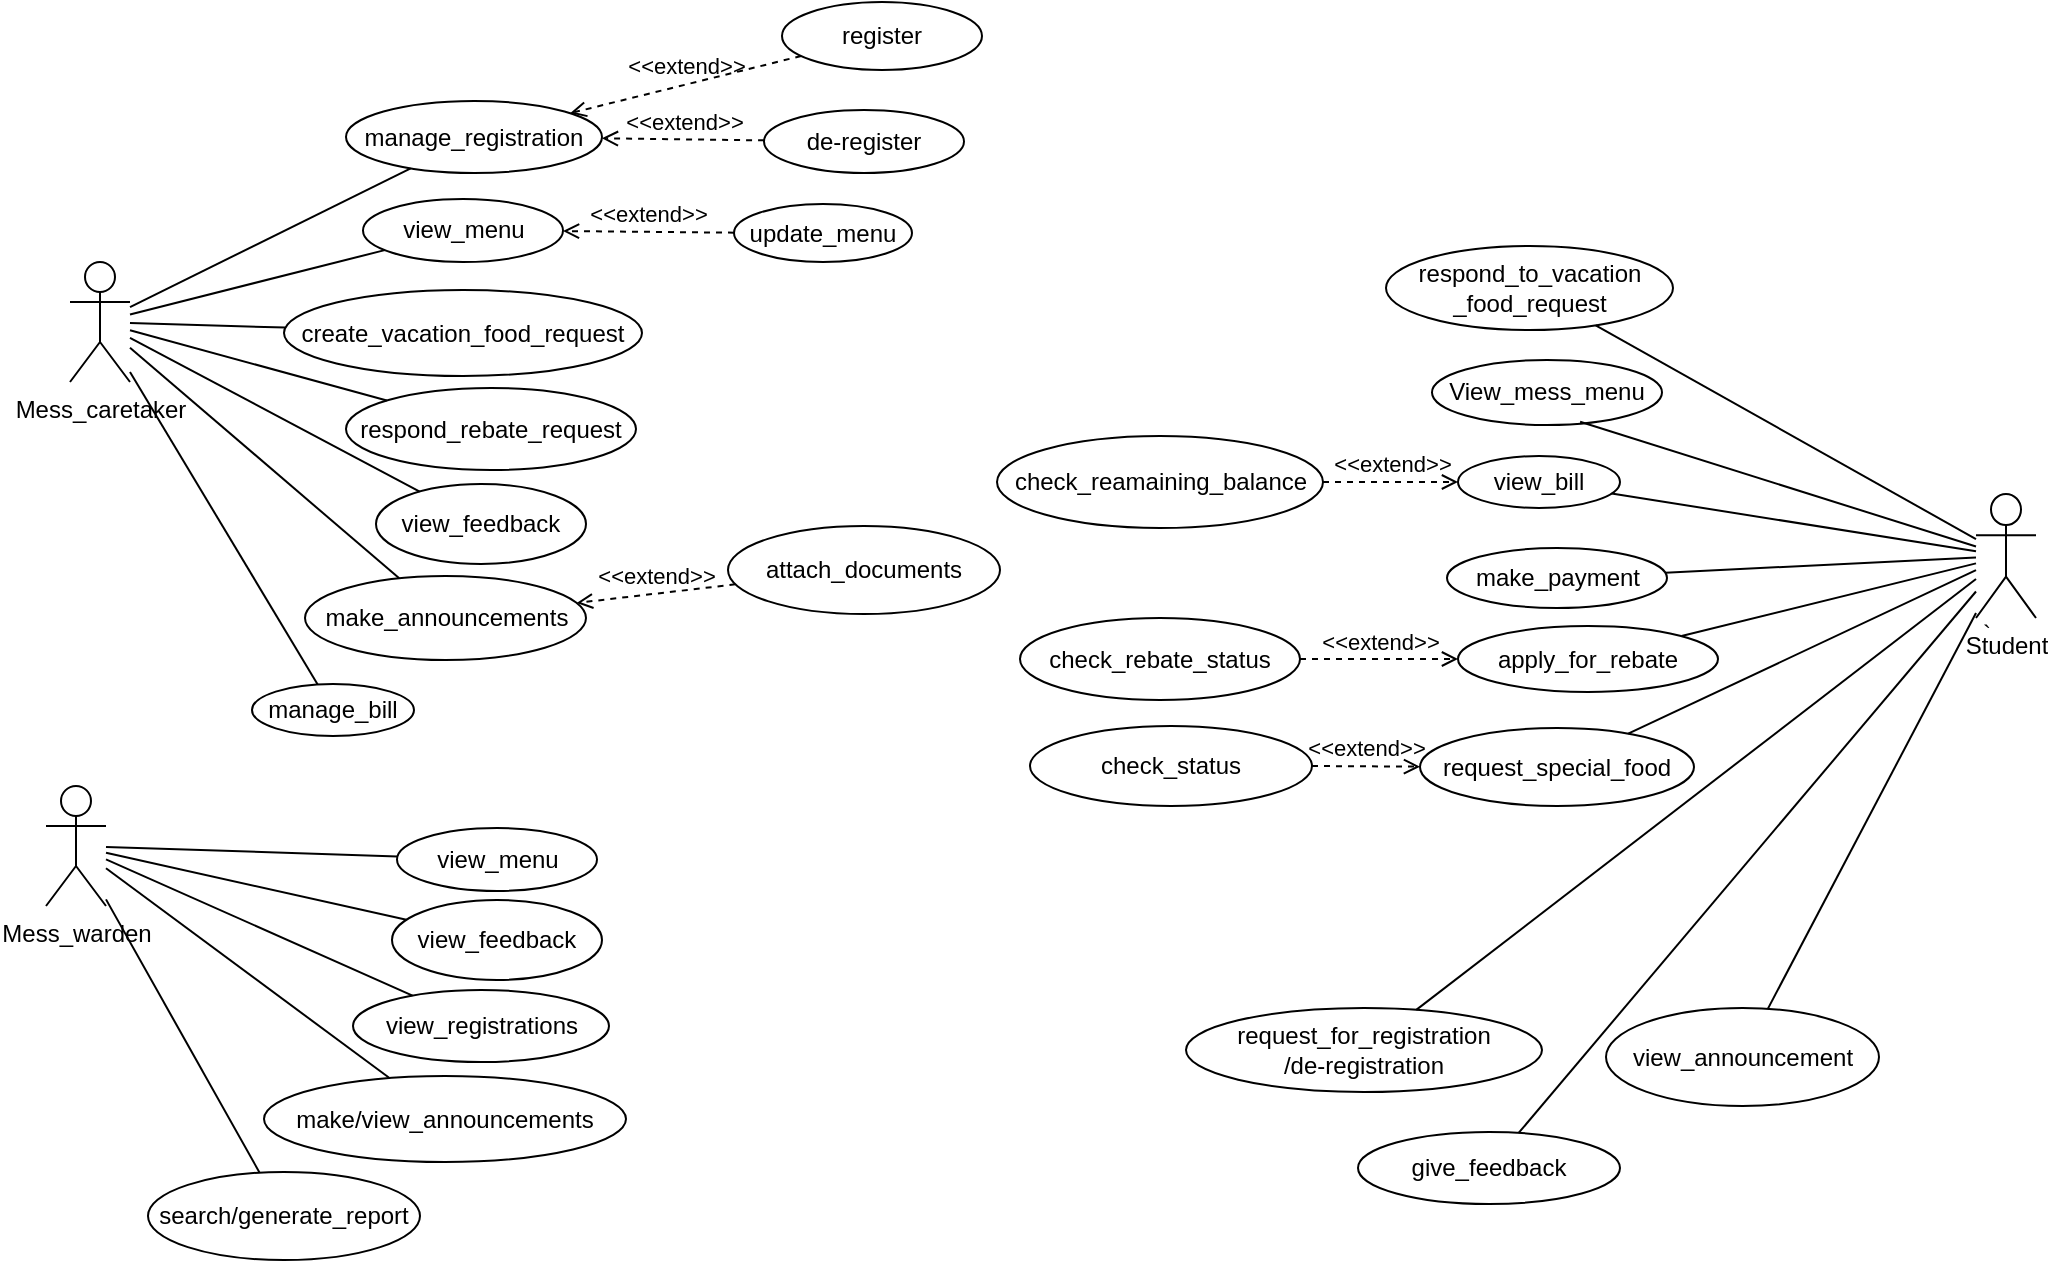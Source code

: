 <mxfile version="22.1.2" type="device">
  <diagram name="Page-1" id="Gg3qNfm77DJShoeNP4SD">
    <mxGraphModel dx="1050" dy="530" grid="0" gridSize="10" guides="1" tooltips="1" connect="1" arrows="1" fold="1" page="1" pageScale="1" pageWidth="850" pageHeight="1100" background="#ffffff" math="0" shadow="0">
      <root>
        <mxCell id="0" />
        <mxCell id="1" parent="0" />
        <mxCell id="FLa_jBm4KzPVLaS_Qj85-1" value="Mess_caretaker" style="shape=umlActor;verticalLabelPosition=bottom;verticalAlign=top;html=1;outlineConnect=0;" parent="1" vertex="1">
          <mxGeometry x="625" y="157" width="30" height="60" as="geometry" />
        </mxCell>
        <mxCell id="FLa_jBm4KzPVLaS_Qj85-9" value="view_menu" style="ellipse;whiteSpace=wrap;html=1;" parent="1" vertex="1">
          <mxGeometry x="771.5" y="125.5" width="100" height="31.5" as="geometry" />
        </mxCell>
        <mxCell id="FLa_jBm4KzPVLaS_Qj85-10" value="update_menu" style="ellipse;whiteSpace=wrap;html=1;" parent="1" vertex="1">
          <mxGeometry x="957" y="128" width="89" height="29" as="geometry" />
        </mxCell>
        <mxCell id="FLa_jBm4KzPVLaS_Qj85-11" value="create_vacation_food_request" style="ellipse;whiteSpace=wrap;html=1;" parent="1" vertex="1">
          <mxGeometry x="732" y="171" width="179" height="43" as="geometry" />
        </mxCell>
        <mxCell id="FLa_jBm4KzPVLaS_Qj85-12" value="respond_rebate_request" style="ellipse;whiteSpace=wrap;html=1;" parent="1" vertex="1">
          <mxGeometry x="763" y="220" width="145" height="41" as="geometry" />
        </mxCell>
        <mxCell id="FLa_jBm4KzPVLaS_Qj85-13" value="manage_registration" style="ellipse;whiteSpace=wrap;html=1;" parent="1" vertex="1">
          <mxGeometry x="763" y="76.5" width="128" height="36" as="geometry" />
        </mxCell>
        <mxCell id="FLa_jBm4KzPVLaS_Qj85-15" value="" style="endArrow=none;html=1;rounded=0;" parent="1" source="FLa_jBm4KzPVLaS_Qj85-1" target="FLa_jBm4KzPVLaS_Qj85-9" edge="1">
          <mxGeometry width="50" height="50" relative="1" as="geometry">
            <mxPoint x="400" y="330" as="sourcePoint" />
            <mxPoint x="450" y="280" as="targetPoint" />
          </mxGeometry>
        </mxCell>
        <mxCell id="FLa_jBm4KzPVLaS_Qj85-17" value="" style="endArrow=none;html=1;rounded=0;" parent="1" source="FLa_jBm4KzPVLaS_Qj85-1" target="FLa_jBm4KzPVLaS_Qj85-11" edge="1">
          <mxGeometry width="50" height="50" relative="1" as="geometry">
            <mxPoint x="180" y="220" as="sourcePoint" />
            <mxPoint x="230" y="170" as="targetPoint" />
          </mxGeometry>
        </mxCell>
        <mxCell id="FLa_jBm4KzPVLaS_Qj85-18" value="" style="endArrow=none;html=1;rounded=0;" parent="1" source="FLa_jBm4KzPVLaS_Qj85-1" target="FLa_jBm4KzPVLaS_Qj85-12" edge="1">
          <mxGeometry width="50" height="50" relative="1" as="geometry">
            <mxPoint x="130" y="290" as="sourcePoint" />
            <mxPoint x="180" y="240" as="targetPoint" />
          </mxGeometry>
        </mxCell>
        <mxCell id="FLa_jBm4KzPVLaS_Qj85-19" value="" style="endArrow=none;html=1;rounded=0;" parent="1" source="FLa_jBm4KzPVLaS_Qj85-13" target="FLa_jBm4KzPVLaS_Qj85-1" edge="1">
          <mxGeometry width="50" height="50" relative="1" as="geometry">
            <mxPoint x="90" y="340" as="sourcePoint" />
            <mxPoint x="140" y="290" as="targetPoint" />
          </mxGeometry>
        </mxCell>
        <mxCell id="FLa_jBm4KzPVLaS_Qj85-21" value="Mess_warden" style="shape=umlActor;verticalLabelPosition=bottom;verticalAlign=top;html=1;outlineConnect=0;" parent="1" vertex="1">
          <mxGeometry x="613" y="419" width="30" height="60" as="geometry" />
        </mxCell>
        <mxCell id="FLa_jBm4KzPVLaS_Qj85-22" value="view_feedback" style="ellipse;whiteSpace=wrap;html=1;" parent="1" vertex="1">
          <mxGeometry x="786" y="476" width="105" height="40" as="geometry" />
        </mxCell>
        <mxCell id="FLa_jBm4KzPVLaS_Qj85-26" value="" style="endArrow=none;html=1;rounded=0;" parent="1" source="FLa_jBm4KzPVLaS_Qj85-21" target="FLa_jBm4KzPVLaS_Qj85-22" edge="1">
          <mxGeometry width="50" height="50" relative="1" as="geometry">
            <mxPoint x="400" y="430" as="sourcePoint" />
            <mxPoint x="450" y="380" as="targetPoint" />
          </mxGeometry>
        </mxCell>
        <mxCell id="UXOfP4UdmPtScvCbeK_0-1" value="Student&lt;br&gt;" style="shape=umlActor;verticalLabelPosition=bottom;verticalAlign=top;html=1;outlineConnect=0;" parent="1" vertex="1">
          <mxGeometry x="1578" y="273" width="30" height="62" as="geometry" />
        </mxCell>
        <mxCell id="UXOfP4UdmPtScvCbeK_0-2" value="`" style="text;html=1;align=center;verticalAlign=middle;resizable=0;points=[];autosize=1;strokeColor=none;fillColor=none;" parent="1" vertex="1">
          <mxGeometry x="1572" y="330" width="22" height="26" as="geometry" />
        </mxCell>
        <mxCell id="UXOfP4UdmPtScvCbeK_0-3" value="View_mess_menu" style="ellipse;whiteSpace=wrap;html=1;" parent="1" vertex="1">
          <mxGeometry x="1306" y="206" width="115" height="32.5" as="geometry" />
        </mxCell>
        <mxCell id="UXOfP4UdmPtScvCbeK_0-4" value="view_bill" style="ellipse;whiteSpace=wrap;html=1;" parent="1" vertex="1">
          <mxGeometry x="1319" y="254" width="81" height="26" as="geometry" />
        </mxCell>
        <mxCell id="UXOfP4UdmPtScvCbeK_0-5" value="check_reamaining_balance" style="ellipse;whiteSpace=wrap;html=1;" parent="1" vertex="1">
          <mxGeometry x="1088.5" y="244" width="163" height="46" as="geometry" />
        </mxCell>
        <mxCell id="UXOfP4UdmPtScvCbeK_0-6" value="make_payment" style="ellipse;whiteSpace=wrap;html=1;" parent="1" vertex="1">
          <mxGeometry x="1313.5" y="300" width="110" height="30" as="geometry" />
        </mxCell>
        <mxCell id="UXOfP4UdmPtScvCbeK_0-7" value="" style="endArrow=none;html=1;rounded=0;entryX=0.644;entryY=0.949;entryDx=0;entryDy=0;entryPerimeter=0;" parent="1" source="UXOfP4UdmPtScvCbeK_0-1" target="UXOfP4UdmPtScvCbeK_0-3" edge="1">
          <mxGeometry width="50" height="50" relative="1" as="geometry">
            <mxPoint x="1371" y="333" as="sourcePoint" />
            <mxPoint x="1421" y="283" as="targetPoint" />
          </mxGeometry>
        </mxCell>
        <mxCell id="UXOfP4UdmPtScvCbeK_0-8" value="" style="endArrow=none;html=1;rounded=0;" parent="1" source="UXOfP4UdmPtScvCbeK_0-1" target="UXOfP4UdmPtScvCbeK_0-4" edge="1">
          <mxGeometry width="50" height="50" relative="1" as="geometry">
            <mxPoint x="1371" y="333" as="sourcePoint" />
            <mxPoint x="1421" y="283" as="targetPoint" />
          </mxGeometry>
        </mxCell>
        <mxCell id="UXOfP4UdmPtScvCbeK_0-9" value="" style="endArrow=none;html=1;rounded=0;" parent="1" source="UXOfP4UdmPtScvCbeK_0-1" target="UXOfP4UdmPtScvCbeK_0-6" edge="1">
          <mxGeometry width="50" height="50" relative="1" as="geometry">
            <mxPoint x="1371" y="333" as="sourcePoint" />
            <mxPoint x="1421" y="283" as="targetPoint" />
          </mxGeometry>
        </mxCell>
        <mxCell id="UXOfP4UdmPtScvCbeK_0-13" value="apply_for_rebate" style="ellipse;whiteSpace=wrap;html=1;" parent="1" vertex="1">
          <mxGeometry x="1319" y="339" width="130" height="33" as="geometry" />
        </mxCell>
        <mxCell id="UXOfP4UdmPtScvCbeK_0-14" value="give_feedback" style="ellipse;whiteSpace=wrap;html=1;" parent="1" vertex="1">
          <mxGeometry x="1269" y="592" width="131" height="36" as="geometry" />
        </mxCell>
        <mxCell id="UXOfP4UdmPtScvCbeK_0-15" value="check_rebate_status" style="ellipse;whiteSpace=wrap;html=1;" parent="1" vertex="1">
          <mxGeometry x="1100" y="335" width="140" height="41" as="geometry" />
        </mxCell>
        <mxCell id="UXOfP4UdmPtScvCbeK_0-16" value="request_special_food" style="ellipse;whiteSpace=wrap;html=1;" parent="1" vertex="1">
          <mxGeometry x="1300" y="390" width="137" height="39" as="geometry" />
        </mxCell>
        <mxCell id="UXOfP4UdmPtScvCbeK_0-17" value="check_status" style="ellipse;whiteSpace=wrap;html=1;" parent="1" vertex="1">
          <mxGeometry x="1105" y="389" width="141" height="40" as="geometry" />
        </mxCell>
        <mxCell id="UXOfP4UdmPtScvCbeK_0-18" value="&amp;lt;&amp;lt;extend&amp;gt;&amp;gt;" style="html=1;verticalAlign=bottom;labelBackgroundColor=none;endArrow=open;endFill=0;dashed=1;rounded=0;" parent="1" source="UXOfP4UdmPtScvCbeK_0-15" target="UXOfP4UdmPtScvCbeK_0-13" edge="1">
          <mxGeometry width="160" relative="1" as="geometry">
            <mxPoint x="1383" y="279" as="sourcePoint" />
            <mxPoint x="1402" y="355" as="targetPoint" />
          </mxGeometry>
        </mxCell>
        <mxCell id="UXOfP4UdmPtScvCbeK_0-19" value="" style="endArrow=none;html=1;rounded=0;" parent="1" source="UXOfP4UdmPtScvCbeK_0-13" target="UXOfP4UdmPtScvCbeK_0-1" edge="1">
          <mxGeometry width="50" height="50" relative="1" as="geometry">
            <mxPoint x="1438" y="304" as="sourcePoint" />
            <mxPoint x="1488" y="254" as="targetPoint" />
          </mxGeometry>
        </mxCell>
        <mxCell id="UXOfP4UdmPtScvCbeK_0-20" value="" style="endArrow=none;html=1;rounded=0;" parent="1" source="UXOfP4UdmPtScvCbeK_0-16" target="UXOfP4UdmPtScvCbeK_0-1" edge="1">
          <mxGeometry width="50" height="50" relative="1" as="geometry">
            <mxPoint x="1438" y="304" as="sourcePoint" />
            <mxPoint x="1488" y="254" as="targetPoint" />
          </mxGeometry>
        </mxCell>
        <mxCell id="UXOfP4UdmPtScvCbeK_0-21" value="&amp;lt;&amp;lt;extend&amp;gt;&amp;gt;" style="html=1;verticalAlign=bottom;labelBackgroundColor=none;endArrow=open;endFill=0;dashed=1;rounded=0;" parent="1" source="UXOfP4UdmPtScvCbeK_0-17" target="UXOfP4UdmPtScvCbeK_0-16" edge="1">
          <mxGeometry width="160" relative="1" as="geometry">
            <mxPoint x="1383" y="279" as="sourcePoint" />
            <mxPoint x="1543" y="279" as="targetPoint" />
          </mxGeometry>
        </mxCell>
        <mxCell id="UXOfP4UdmPtScvCbeK_0-22" value="" style="endArrow=none;html=1;rounded=0;" parent="1" source="UXOfP4UdmPtScvCbeK_0-14" target="UXOfP4UdmPtScvCbeK_0-1" edge="1">
          <mxGeometry width="50" height="50" relative="1" as="geometry">
            <mxPoint x="1438" y="304" as="sourcePoint" />
            <mxPoint x="1488" y="254" as="targetPoint" />
          </mxGeometry>
        </mxCell>
        <mxCell id="UXOfP4UdmPtScvCbeK_0-27" value="view_feedback" style="ellipse;whiteSpace=wrap;html=1;" parent="1" vertex="1">
          <mxGeometry x="778" y="268" width="105" height="40" as="geometry" />
        </mxCell>
        <mxCell id="UXOfP4UdmPtScvCbeK_0-28" value="" style="endArrow=none;html=1;rounded=0;" parent="1" source="UXOfP4UdmPtScvCbeK_0-27" target="FLa_jBm4KzPVLaS_Qj85-1" edge="1">
          <mxGeometry width="50" height="50" relative="1" as="geometry">
            <mxPoint x="1024" y="290" as="sourcePoint" />
            <mxPoint x="1074" y="240" as="targetPoint" />
          </mxGeometry>
        </mxCell>
        <mxCell id="UXOfP4UdmPtScvCbeK_0-29" value="view_menu" style="ellipse;whiteSpace=wrap;html=1;" parent="1" vertex="1">
          <mxGeometry x="788.5" y="440" width="100" height="31.5" as="geometry" />
        </mxCell>
        <mxCell id="UXOfP4UdmPtScvCbeK_0-30" value="" style="endArrow=none;html=1;rounded=0;" parent="1" source="FLa_jBm4KzPVLaS_Qj85-21" target="UXOfP4UdmPtScvCbeK_0-29" edge="1">
          <mxGeometry width="50" height="50" relative="1" as="geometry">
            <mxPoint x="1024" y="290" as="sourcePoint" />
            <mxPoint x="1074" y="240" as="targetPoint" />
          </mxGeometry>
        </mxCell>
        <mxCell id="UXOfP4UdmPtScvCbeK_0-31" value="&amp;lt;&amp;lt;extend&amp;gt;&amp;gt;" style="html=1;verticalAlign=bottom;labelBackgroundColor=none;endArrow=open;endFill=0;dashed=1;rounded=0;" parent="1" source="FLa_jBm4KzPVLaS_Qj85-10" target="FLa_jBm4KzPVLaS_Qj85-9" edge="1">
          <mxGeometry width="160" relative="1" as="geometry">
            <mxPoint x="969" y="265" as="sourcePoint" />
            <mxPoint x="1129" y="265" as="targetPoint" />
          </mxGeometry>
        </mxCell>
        <mxCell id="UXOfP4UdmPtScvCbeK_0-33" value="register" style="ellipse;whiteSpace=wrap;html=1;" parent="1" vertex="1">
          <mxGeometry x="981" y="27" width="100" height="34" as="geometry" />
        </mxCell>
        <mxCell id="UXOfP4UdmPtScvCbeK_0-34" value="de-register" style="ellipse;whiteSpace=wrap;html=1;" parent="1" vertex="1">
          <mxGeometry x="972" y="81" width="100" height="31.5" as="geometry" />
        </mxCell>
        <mxCell id="UXOfP4UdmPtScvCbeK_0-35" value="view_registrations" style="ellipse;whiteSpace=wrap;html=1;" parent="1" vertex="1">
          <mxGeometry x="766.5" y="521" width="128" height="36" as="geometry" />
        </mxCell>
        <mxCell id="UXOfP4UdmPtScvCbeK_0-36" value="" style="endArrow=none;html=1;rounded=0;" parent="1" source="FLa_jBm4KzPVLaS_Qj85-21" target="UXOfP4UdmPtScvCbeK_0-35" edge="1">
          <mxGeometry width="50" height="50" relative="1" as="geometry">
            <mxPoint x="1024" y="421" as="sourcePoint" />
            <mxPoint x="1074" y="371" as="targetPoint" />
          </mxGeometry>
        </mxCell>
        <mxCell id="UXOfP4UdmPtScvCbeK_0-37" value="&amp;lt;&amp;lt;extend&amp;gt;&amp;gt;" style="html=1;verticalAlign=bottom;labelBackgroundColor=none;endArrow=open;endFill=0;dashed=1;rounded=0;" parent="1" source="UXOfP4UdmPtScvCbeK_0-34" target="FLa_jBm4KzPVLaS_Qj85-13" edge="1">
          <mxGeometry width="160" relative="1" as="geometry">
            <mxPoint x="969" y="76" as="sourcePoint" />
            <mxPoint x="1129" y="76" as="targetPoint" />
          </mxGeometry>
        </mxCell>
        <mxCell id="UXOfP4UdmPtScvCbeK_0-38" value="&amp;lt;&amp;lt;extend&amp;gt;&amp;gt;" style="html=1;verticalAlign=bottom;labelBackgroundColor=none;endArrow=open;endFill=0;dashed=1;rounded=0;" parent="1" source="UXOfP4UdmPtScvCbeK_0-33" target="FLa_jBm4KzPVLaS_Qj85-13" edge="1">
          <mxGeometry width="160" relative="1" as="geometry">
            <mxPoint x="969" y="76" as="sourcePoint" />
            <mxPoint x="1129" y="76" as="targetPoint" />
          </mxGeometry>
        </mxCell>
        <mxCell id="fxmUygFmSHoURSVMXUyb-1" value="make/view_announcements" style="ellipse;whiteSpace=wrap;html=1;" parent="1" vertex="1">
          <mxGeometry x="722" y="564" width="181" height="43" as="geometry" />
        </mxCell>
        <mxCell id="fxmUygFmSHoURSVMXUyb-2" value="make_announcements" style="ellipse;whiteSpace=wrap;html=1;" parent="1" vertex="1">
          <mxGeometry x="742.5" y="314" width="140.5" height="42" as="geometry" />
        </mxCell>
        <mxCell id="fxmUygFmSHoURSVMXUyb-3" value="view_announcement" style="ellipse;whiteSpace=wrap;html=1;" parent="1" vertex="1">
          <mxGeometry x="1393" y="530" width="136.5" height="49" as="geometry" />
        </mxCell>
        <mxCell id="fxmUygFmSHoURSVMXUyb-4" value="" style="endArrow=none;html=1;rounded=0;" parent="1" source="fxmUygFmSHoURSVMXUyb-3" target="UXOfP4UdmPtScvCbeK_0-1" edge="1">
          <mxGeometry width="50" height="50" relative="1" as="geometry">
            <mxPoint x="1130" y="420" as="sourcePoint" />
            <mxPoint x="1180" y="370" as="targetPoint" />
          </mxGeometry>
        </mxCell>
        <mxCell id="fxmUygFmSHoURSVMXUyb-5" value="attach_documents" style="ellipse;whiteSpace=wrap;html=1;" parent="1" vertex="1">
          <mxGeometry x="954" y="289" width="136" height="44" as="geometry" />
        </mxCell>
        <mxCell id="7yMZXxlGVCUw6Mam1xA8-1" value="" style="endArrow=none;html=1;rounded=0;" parent="1" source="fxmUygFmSHoURSVMXUyb-1" target="FLa_jBm4KzPVLaS_Qj85-21" edge="1">
          <mxGeometry width="50" height="50" relative="1" as="geometry">
            <mxPoint x="1070" y="477" as="sourcePoint" />
            <mxPoint x="1120" y="427" as="targetPoint" />
          </mxGeometry>
        </mxCell>
        <mxCell id="7yMZXxlGVCUw6Mam1xA8-2" value="&amp;lt;&amp;lt;extend&amp;gt;&amp;gt;" style="html=1;verticalAlign=bottom;labelBackgroundColor=none;endArrow=open;endFill=0;dashed=1;rounded=0;" parent="1" source="fxmUygFmSHoURSVMXUyb-5" target="fxmUygFmSHoURSVMXUyb-2" edge="1">
          <mxGeometry width="160" relative="1" as="geometry">
            <mxPoint x="1015" y="313" as="sourcePoint" />
            <mxPoint x="975" y="392" as="targetPoint" />
          </mxGeometry>
        </mxCell>
        <mxCell id="7yMZXxlGVCUw6Mam1xA8-3" value="" style="endArrow=none;html=1;rounded=0;" parent="1" source="fxmUygFmSHoURSVMXUyb-2" target="FLa_jBm4KzPVLaS_Qj85-1" edge="1">
          <mxGeometry width="50" height="50" relative="1" as="geometry">
            <mxPoint x="1070" y="338" as="sourcePoint" />
            <mxPoint x="1120" y="288" as="targetPoint" />
          </mxGeometry>
        </mxCell>
        <mxCell id="W8kIC-QNaFMKsnKbZQ5Z-2" value="request_for_registration&lt;br&gt;/de-registration" style="ellipse;whiteSpace=wrap;html=1;" parent="1" vertex="1">
          <mxGeometry x="1183" y="530" width="178" height="42" as="geometry" />
        </mxCell>
        <mxCell id="W8kIC-QNaFMKsnKbZQ5Z-3" value="" style="endArrow=none;html=1;rounded=0;" parent="1" source="W8kIC-QNaFMKsnKbZQ5Z-2" target="UXOfP4UdmPtScvCbeK_0-1" edge="1">
          <mxGeometry width="50" height="50" relative="1" as="geometry">
            <mxPoint x="1042" y="326" as="sourcePoint" />
            <mxPoint x="1092" y="276" as="targetPoint" />
          </mxGeometry>
        </mxCell>
        <mxCell id="W8kIC-QNaFMKsnKbZQ5Z-4" value="manage_bill" style="ellipse;whiteSpace=wrap;html=1;" parent="1" vertex="1">
          <mxGeometry x="716" y="368" width="81" height="26" as="geometry" />
        </mxCell>
        <mxCell id="W8kIC-QNaFMKsnKbZQ5Z-5" value="" style="endArrow=none;html=1;rounded=0;" parent="1" source="W8kIC-QNaFMKsnKbZQ5Z-4" target="FLa_jBm4KzPVLaS_Qj85-1" edge="1">
          <mxGeometry width="50" height="50" relative="1" as="geometry">
            <mxPoint x="1042" y="326" as="sourcePoint" />
            <mxPoint x="1092" y="276" as="targetPoint" />
          </mxGeometry>
        </mxCell>
        <mxCell id="W8kIC-QNaFMKsnKbZQ5Z-6" value="&amp;lt;&amp;lt;extend&amp;gt;&amp;gt;" style="html=1;verticalAlign=bottom;labelBackgroundColor=none;endArrow=open;endFill=0;dashed=1;rounded=0;" parent="1" source="UXOfP4UdmPtScvCbeK_0-5" target="UXOfP4UdmPtScvCbeK_0-4" edge="1">
          <mxGeometry width="160" relative="1" as="geometry">
            <mxPoint x="987" y="301" as="sourcePoint" />
            <mxPoint x="1147" y="301" as="targetPoint" />
          </mxGeometry>
        </mxCell>
        <mxCell id="W8kIC-QNaFMKsnKbZQ5Z-7" value="search/generate_report" style="ellipse;whiteSpace=wrap;html=1;" parent="1" vertex="1">
          <mxGeometry x="664" y="612" width="136" height="44" as="geometry" />
        </mxCell>
        <mxCell id="W8kIC-QNaFMKsnKbZQ5Z-8" value="" style="endArrow=none;html=1;rounded=0;" parent="1" source="W8kIC-QNaFMKsnKbZQ5Z-7" target="FLa_jBm4KzPVLaS_Qj85-21" edge="1">
          <mxGeometry width="50" height="50" relative="1" as="geometry">
            <mxPoint x="1022" y="389" as="sourcePoint" />
            <mxPoint x="1072" y="339" as="targetPoint" />
          </mxGeometry>
        </mxCell>
        <mxCell id="Y1GTQClpfxI9LeytzFcy-1" value="respond_to_vacation&lt;br&gt;_food_request" style="ellipse;whiteSpace=wrap;html=1;" parent="1" vertex="1">
          <mxGeometry x="1283" y="149" width="143.5" height="42" as="geometry" />
        </mxCell>
        <mxCell id="Y1GTQClpfxI9LeytzFcy-3" value="" style="endArrow=none;html=1;rounded=0;" parent="1" source="UXOfP4UdmPtScvCbeK_0-1" target="Y1GTQClpfxI9LeytzFcy-1" edge="1">
          <mxGeometry width="50" height="50" relative="1" as="geometry">
            <mxPoint x="1049" y="368" as="sourcePoint" />
            <mxPoint x="1099" y="318" as="targetPoint" />
          </mxGeometry>
        </mxCell>
      </root>
    </mxGraphModel>
  </diagram>
</mxfile>

